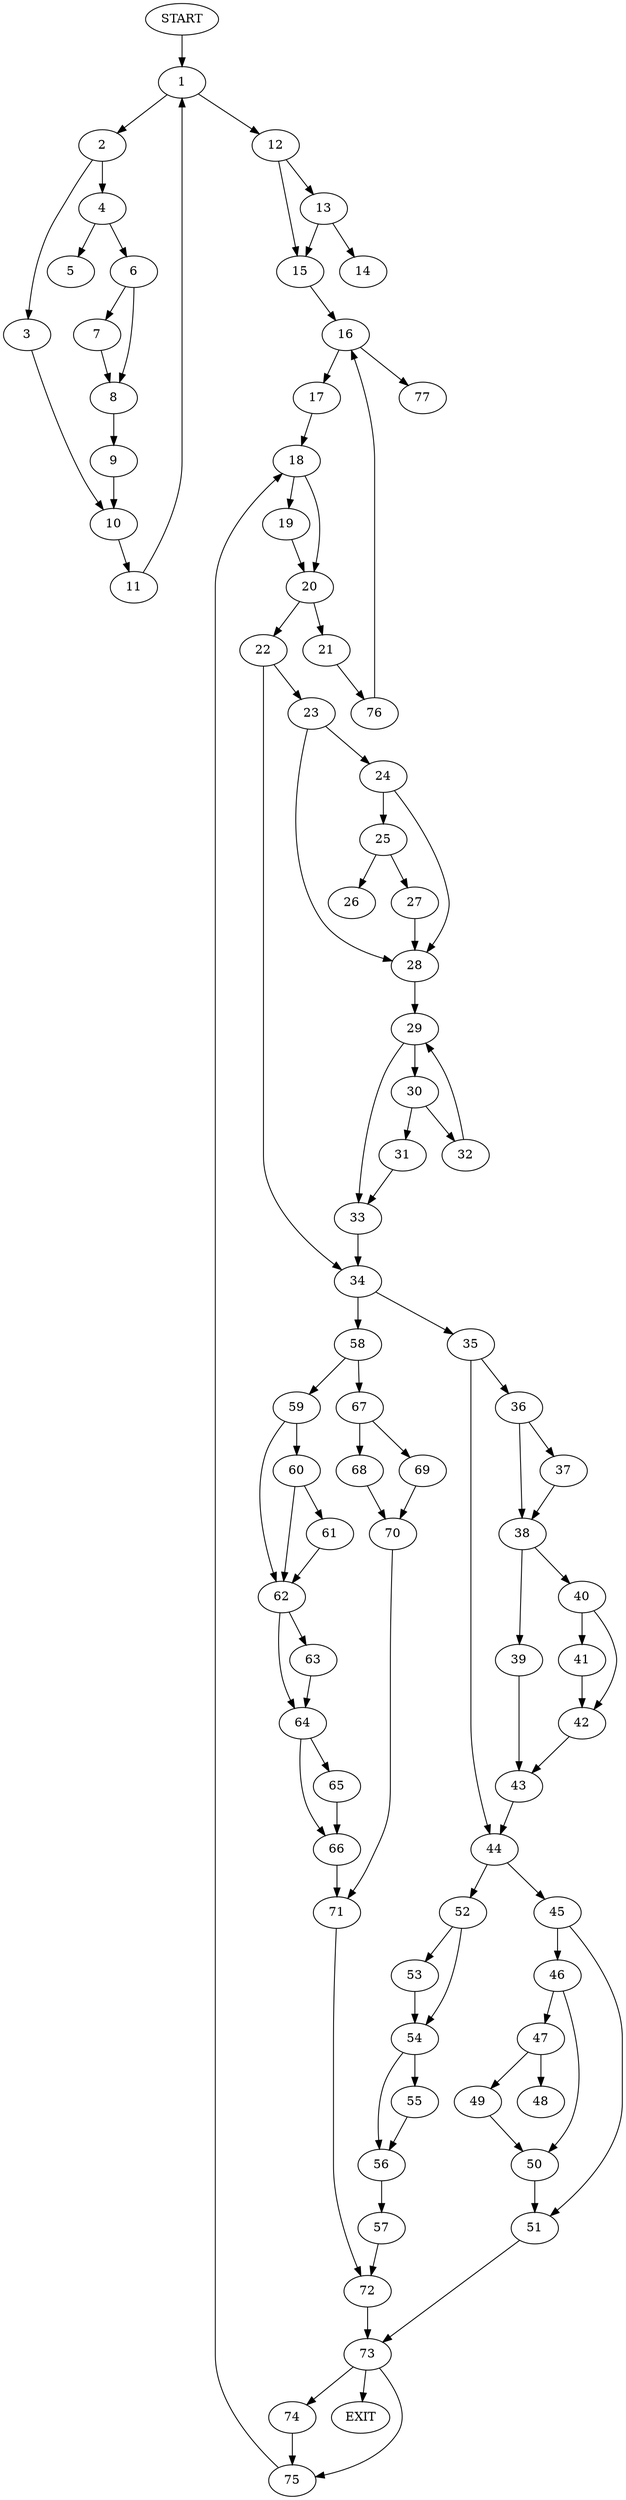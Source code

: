 digraph { 
0 [label="START"];
1;
2;
3;
4;
5;
6;
7;
8;
9;
10;
11;
12;
13;
14;
15;
16;
17;
18;
19;
20;
21;
22;
23;
24;
25;
26;
27;
28;
29;
30;
31;
32;
33;
34;
35;
36;
37;
38;
39;
40;
41;
42;
43;
44;
45;
46;
47;
48;
49;
50;
51;
52;
53;
54;
55;
56;
57;
58;
59;
60;
61;
62;
63;
64;
65;
66;
67;
68;
69;
70;
71;
72;
73;
74;
75;
76;
77;
78[label="EXIT"];
0 -> 1;
1 -> 2;
1 -> 12;
2 -> 3;
2 -> 4;
3 -> 10;
4 -> 5;
4 -> 6;
6 -> 7;
6 -> 8;
7 -> 8;
8 -> 9;
9 -> 10;
10 -> 11;
11 -> 1;
12 -> 13;
12 -> 15;
13 -> 14;
13 -> 15;
15 -> 16;
16 -> 17;
16 -> 77;
17 -> 18;
18 -> 19;
18 -> 20;
19 -> 20;
20 -> 22;
20 -> 21;
21 -> 76;
22 -> 23;
22 -> 34;
23 -> 24;
23 -> 28;
24 -> 25;
24 -> 28;
25 -> 26;
25 -> 27;
27 -> 28;
28 -> 29;
29 -> 30;
29 -> 33;
30 -> 31;
30 -> 32;
31 -> 33;
32 -> 29;
33 -> 34;
34 -> 58;
34 -> 35;
35 -> 36;
35 -> 44;
36 -> 37;
36 -> 38;
37 -> 38;
38 -> 39;
38 -> 40;
39 -> 43;
40 -> 41;
40 -> 42;
41 -> 42;
42 -> 43;
43 -> 44;
44 -> 45;
44 -> 52;
45 -> 46;
45 -> 51;
46 -> 47;
46 -> 50;
47 -> 48;
47 -> 49;
49 -> 50;
50 -> 51;
51 -> 73;
52 -> 53;
52 -> 54;
53 -> 54;
54 -> 55;
54 -> 56;
55 -> 56;
56 -> 57;
57 -> 72;
58 -> 59;
58 -> 67;
59 -> 60;
59 -> 62;
60 -> 61;
60 -> 62;
61 -> 62;
62 -> 63;
62 -> 64;
63 -> 64;
64 -> 65;
64 -> 66;
65 -> 66;
66 -> 71;
67 -> 68;
67 -> 69;
68 -> 70;
69 -> 70;
70 -> 71;
71 -> 72;
72 -> 73;
73 -> 78;
73 -> 74;
73:s2 -> 75;
74 -> 75;
75 -> 18;
76 -> 16;
}